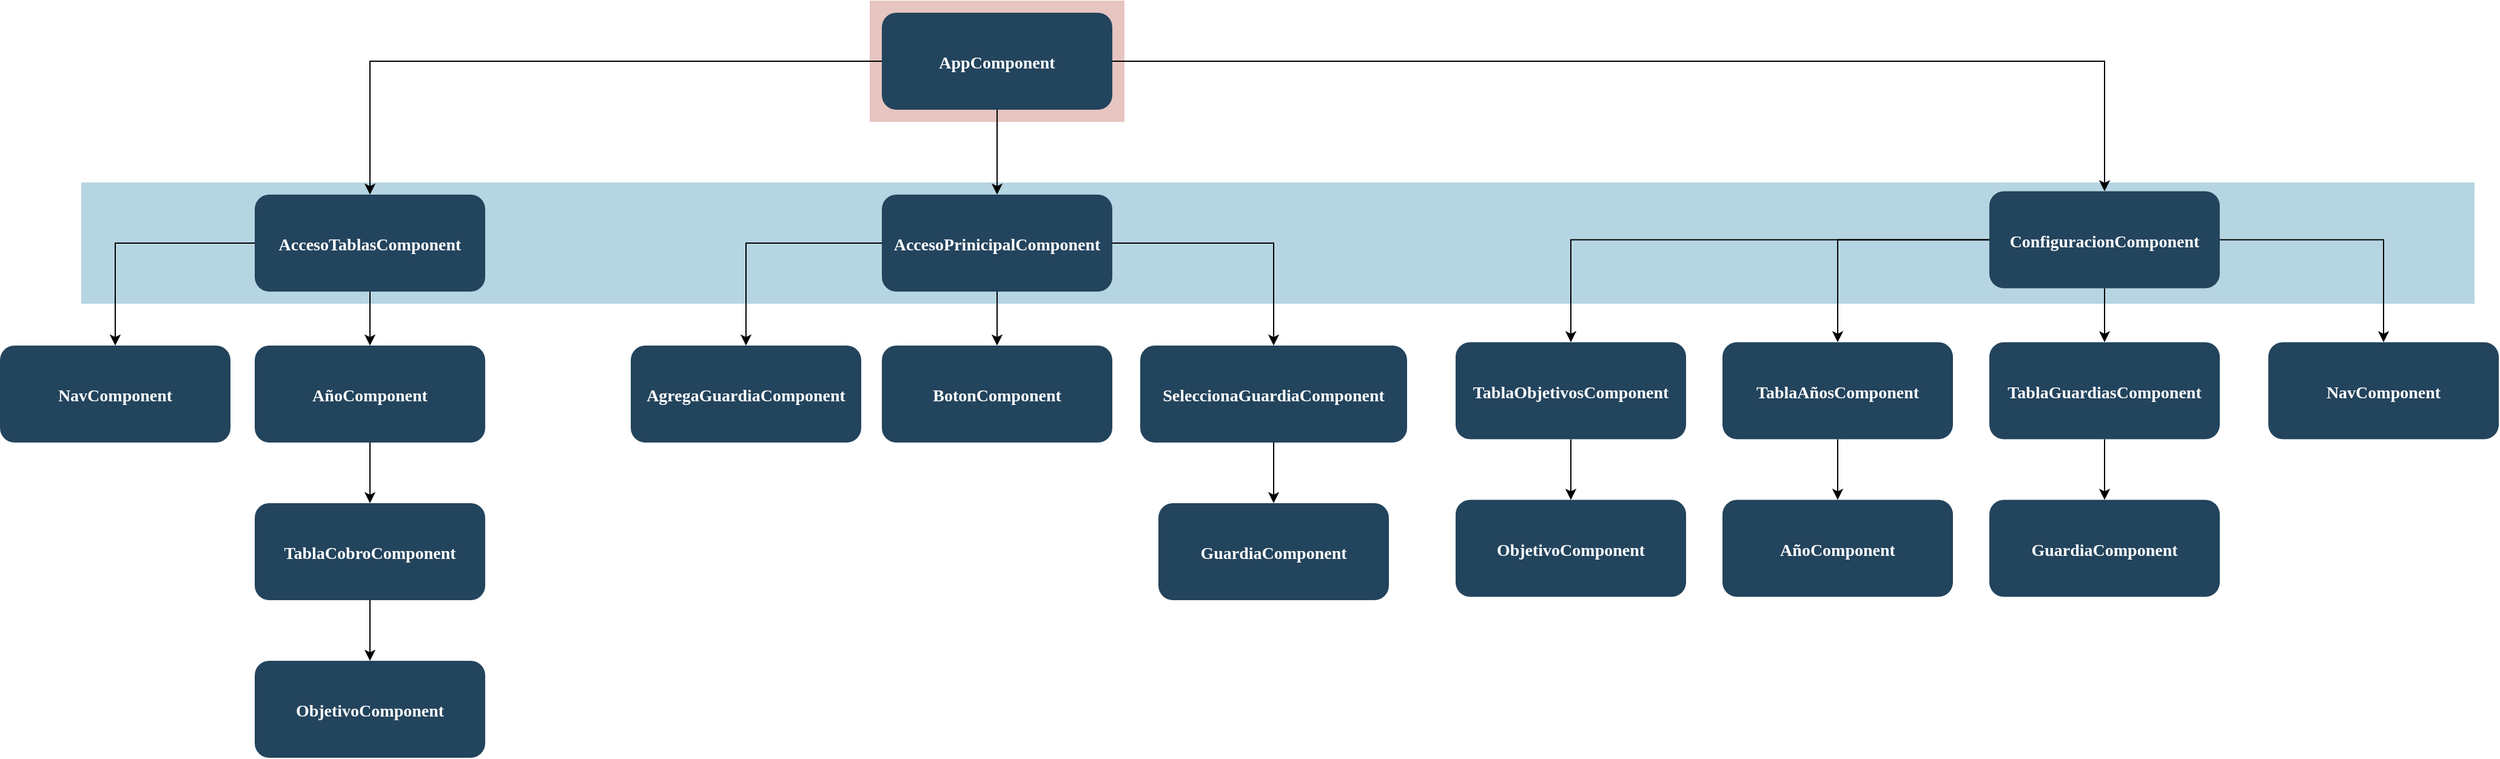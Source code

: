 <mxfile version="20.3.0" type="device"><diagram name="Page-1" id="2c0d36ab-eaac-3732-788b-9136903baeff"><mxGraphModel dx="868" dy="553" grid="1" gridSize="10" guides="1" tooltips="1" connect="1" arrows="1" fold="1" page="1" pageScale="1.5" pageWidth="1169" pageHeight="827" background="none" math="0" shadow="0"><root><mxCell id="0"/><mxCell id="1" parent="0"/><mxCell id="123" value="" style="fillColor=#AE4132;strokeColor=none;opacity=30;" parent="1" vertex="1"><mxGeometry x="747" y="175.5" width="210" height="100.0" as="geometry"/></mxCell><mxCell id="122" value="" style="fillColor=#10739E;strokeColor=none;opacity=30;" parent="1" vertex="1"><mxGeometry x="97" y="325.5" width="1973" height="100" as="geometry"/></mxCell><mxCell id="fIfv4Lzank7sT8iMq0zZ-125" style="edgeStyle=orthogonalEdgeStyle;rounded=0;orthogonalLoop=1;jettySize=auto;html=1;exitX=0.5;exitY=1;exitDx=0;exitDy=0;" parent="1" source="2" target="fIfv4Lzank7sT8iMq0zZ-124" edge="1"><mxGeometry relative="1" as="geometry"/></mxCell><mxCell id="fIfv4Lzank7sT8iMq0zZ-136" style="edgeStyle=orthogonalEdgeStyle;rounded=0;orthogonalLoop=1;jettySize=auto;html=1;exitX=0;exitY=0.5;exitDx=0;exitDy=0;entryX=0.5;entryY=0;entryDx=0;entryDy=0;" parent="1" source="2" target="fIfv4Lzank7sT8iMq0zZ-135" edge="1"><mxGeometry relative="1" as="geometry"/></mxCell><mxCell id="fIfv4Lzank7sT8iMq0zZ-146" style="edgeStyle=orthogonalEdgeStyle;rounded=0;orthogonalLoop=1;jettySize=auto;html=1;exitX=1;exitY=0.5;exitDx=0;exitDy=0;entryX=0.5;entryY=0;entryDx=0;entryDy=0;" parent="1" source="2" target="fIfv4Lzank7sT8iMq0zZ-145" edge="1"><mxGeometry relative="1" as="geometry"/></mxCell><mxCell id="2" value="AppComponent" style="rounded=1;fillColor=#23445D;gradientColor=none;strokeColor=none;fontColor=#FFFFFF;fontStyle=1;fontFamily=Tahoma;fontSize=14" parent="1" vertex="1"><mxGeometry x="757" y="185.5" width="190" height="80" as="geometry"/></mxCell><mxCell id="fIfv4Lzank7sT8iMq0zZ-127" style="edgeStyle=orthogonalEdgeStyle;rounded=0;orthogonalLoop=1;jettySize=auto;html=1;exitX=0.5;exitY=1;exitDx=0;exitDy=0;entryX=0.5;entryY=0;entryDx=0;entryDy=0;" parent="1" source="fIfv4Lzank7sT8iMq0zZ-124" target="fIfv4Lzank7sT8iMq0zZ-126" edge="1"><mxGeometry relative="1" as="geometry"/></mxCell><mxCell id="fIfv4Lzank7sT8iMq0zZ-129" style="edgeStyle=orthogonalEdgeStyle;rounded=0;orthogonalLoop=1;jettySize=auto;html=1;exitX=0;exitY=0.5;exitDx=0;exitDy=0;" parent="1" source="fIfv4Lzank7sT8iMq0zZ-124" target="fIfv4Lzank7sT8iMq0zZ-128" edge="1"><mxGeometry relative="1" as="geometry"/></mxCell><mxCell id="fIfv4Lzank7sT8iMq0zZ-131" style="edgeStyle=orthogonalEdgeStyle;rounded=0;orthogonalLoop=1;jettySize=auto;html=1;exitX=1;exitY=0.5;exitDx=0;exitDy=0;" parent="1" source="fIfv4Lzank7sT8iMq0zZ-124" target="fIfv4Lzank7sT8iMq0zZ-130" edge="1"><mxGeometry relative="1" as="geometry"/></mxCell><mxCell id="fIfv4Lzank7sT8iMq0zZ-124" value="AccesoPrinicipalComponent" style="rounded=1;fillColor=#23445D;gradientColor=none;strokeColor=none;fontColor=#FFFFFF;fontStyle=1;fontFamily=Tahoma;fontSize=14" parent="1" vertex="1"><mxGeometry x="757" y="335.5" width="190" height="80" as="geometry"/></mxCell><mxCell id="fIfv4Lzank7sT8iMq0zZ-126" value="BotonComponent" style="rounded=1;fillColor=#23445D;gradientColor=none;strokeColor=none;fontColor=#FFFFFF;fontStyle=1;fontFamily=Tahoma;fontSize=14" parent="1" vertex="1"><mxGeometry x="757" y="460" width="190" height="80" as="geometry"/></mxCell><mxCell id="fIfv4Lzank7sT8iMq0zZ-128" value="AgregaGuardiaComponent" style="rounded=1;fillColor=#23445D;gradientColor=none;strokeColor=none;fontColor=#FFFFFF;fontStyle=1;fontFamily=Tahoma;fontSize=14" parent="1" vertex="1"><mxGeometry x="550" y="460" width="190" height="80" as="geometry"/></mxCell><mxCell id="fIfv4Lzank7sT8iMq0zZ-133" style="edgeStyle=orthogonalEdgeStyle;rounded=0;orthogonalLoop=1;jettySize=auto;html=1;exitX=0.5;exitY=1;exitDx=0;exitDy=0;entryX=0.5;entryY=0;entryDx=0;entryDy=0;" parent="1" source="fIfv4Lzank7sT8iMq0zZ-130" target="fIfv4Lzank7sT8iMq0zZ-132" edge="1"><mxGeometry relative="1" as="geometry"/></mxCell><mxCell id="fIfv4Lzank7sT8iMq0zZ-130" value="SeleccionaGuardiaComponent" style="rounded=1;fillColor=#23445D;gradientColor=none;strokeColor=none;fontColor=#FFFFFF;fontStyle=1;fontFamily=Tahoma;fontSize=14" parent="1" vertex="1"><mxGeometry x="970" y="460" width="220" height="80" as="geometry"/></mxCell><mxCell id="fIfv4Lzank7sT8iMq0zZ-132" value="GuardiaComponent" style="rounded=1;fillColor=#23445D;gradientColor=none;strokeColor=none;fontColor=#FFFFFF;fontStyle=1;fontFamily=Tahoma;fontSize=14" parent="1" vertex="1"><mxGeometry x="985" y="590" width="190" height="80" as="geometry"/></mxCell><mxCell id="fIfv4Lzank7sT8iMq0zZ-143" style="edgeStyle=orthogonalEdgeStyle;rounded=0;orthogonalLoop=1;jettySize=auto;html=1;exitX=0.5;exitY=1;exitDx=0;exitDy=0;" parent="1" source="fIfv4Lzank7sT8iMq0zZ-135" target="fIfv4Lzank7sT8iMq0zZ-137" edge="1"><mxGeometry relative="1" as="geometry"/></mxCell><mxCell id="fIfv4Lzank7sT8iMq0zZ-144" style="edgeStyle=orthogonalEdgeStyle;rounded=0;orthogonalLoop=1;jettySize=auto;html=1;exitX=0;exitY=0.5;exitDx=0;exitDy=0;entryX=0.5;entryY=0;entryDx=0;entryDy=0;" parent="1" source="fIfv4Lzank7sT8iMq0zZ-135" target="fIfv4Lzank7sT8iMq0zZ-141" edge="1"><mxGeometry relative="1" as="geometry"/></mxCell><mxCell id="fIfv4Lzank7sT8iMq0zZ-135" value="AccesoTablasComponent" style="rounded=1;fillColor=#23445D;gradientColor=none;strokeColor=none;fontColor=#FFFFFF;fontStyle=1;fontFamily=Tahoma;fontSize=14" parent="1" vertex="1"><mxGeometry x="240" y="335.5" width="190" height="80" as="geometry"/></mxCell><mxCell id="fIfv4Lzank7sT8iMq0zZ-140" style="edgeStyle=orthogonalEdgeStyle;rounded=0;orthogonalLoop=1;jettySize=auto;html=1;exitX=0.5;exitY=1;exitDx=0;exitDy=0;entryX=0.5;entryY=0;entryDx=0;entryDy=0;" parent="1" source="fIfv4Lzank7sT8iMq0zZ-137" target="fIfv4Lzank7sT8iMq0zZ-139" edge="1"><mxGeometry relative="1" as="geometry"/></mxCell><mxCell id="fIfv4Lzank7sT8iMq0zZ-137" value="AñoComponent" style="rounded=1;fillColor=#23445D;gradientColor=none;strokeColor=none;fontColor=#FFFFFF;fontStyle=1;fontFamily=Tahoma;fontSize=14" parent="1" vertex="1"><mxGeometry x="240" y="460" width="190" height="80" as="geometry"/></mxCell><mxCell id="F9Ms1EiXZR1kl8bfdyBG-126" style="edgeStyle=orthogonalEdgeStyle;rounded=0;orthogonalLoop=1;jettySize=auto;html=1;exitX=0.5;exitY=1;exitDx=0;exitDy=0;entryX=0.5;entryY=0;entryDx=0;entryDy=0;" edge="1" parent="1" source="fIfv4Lzank7sT8iMq0zZ-139" target="F9Ms1EiXZR1kl8bfdyBG-123"><mxGeometry relative="1" as="geometry"/></mxCell><mxCell id="fIfv4Lzank7sT8iMq0zZ-139" value="TablaCobroComponent" style="rounded=1;fillColor=#23445D;gradientColor=none;strokeColor=none;fontColor=#FFFFFF;fontStyle=1;fontFamily=Tahoma;fontSize=14" parent="1" vertex="1"><mxGeometry x="240" y="590" width="190" height="80" as="geometry"/></mxCell><mxCell id="fIfv4Lzank7sT8iMq0zZ-141" value="NavComponent" style="rounded=1;fillColor=#23445D;gradientColor=none;strokeColor=none;fontColor=#FFFFFF;fontStyle=1;fontFamily=Tahoma;fontSize=14" parent="1" vertex="1"><mxGeometry x="30" y="460" width="190" height="80" as="geometry"/></mxCell><mxCell id="fIfv4Lzank7sT8iMq0zZ-148" style="edgeStyle=orthogonalEdgeStyle;rounded=0;orthogonalLoop=1;jettySize=auto;html=1;exitX=1;exitY=0.5;exitDx=0;exitDy=0;entryX=0.5;entryY=0;entryDx=0;entryDy=0;" parent="1" source="fIfv4Lzank7sT8iMq0zZ-145" target="fIfv4Lzank7sT8iMq0zZ-147" edge="1"><mxGeometry relative="1" as="geometry"/></mxCell><mxCell id="fIfv4Lzank7sT8iMq0zZ-150" style="edgeStyle=orthogonalEdgeStyle;rounded=0;orthogonalLoop=1;jettySize=auto;html=1;exitX=0.5;exitY=1;exitDx=0;exitDy=0;entryX=0.5;entryY=0;entryDx=0;entryDy=0;" parent="1" source="fIfv4Lzank7sT8iMq0zZ-145" target="fIfv4Lzank7sT8iMq0zZ-149" edge="1"><mxGeometry relative="1" as="geometry"/></mxCell><mxCell id="fIfv4Lzank7sT8iMq0zZ-155" style="edgeStyle=orthogonalEdgeStyle;rounded=0;orthogonalLoop=1;jettySize=auto;html=1;exitX=0;exitY=0.5;exitDx=0;exitDy=0;entryX=0.5;entryY=0;entryDx=0;entryDy=0;" parent="1" source="fIfv4Lzank7sT8iMq0zZ-145" target="fIfv4Lzank7sT8iMq0zZ-154" edge="1"><mxGeometry relative="1" as="geometry"/></mxCell><mxCell id="fIfv4Lzank7sT8iMq0zZ-159" style="edgeStyle=orthogonalEdgeStyle;rounded=0;orthogonalLoop=1;jettySize=auto;html=1;exitX=0;exitY=0.5;exitDx=0;exitDy=0;" parent="1" source="fIfv4Lzank7sT8iMq0zZ-145" target="fIfv4Lzank7sT8iMq0zZ-158" edge="1"><mxGeometry relative="1" as="geometry"/></mxCell><mxCell id="fIfv4Lzank7sT8iMq0zZ-145" value="ConfiguracionComponent" style="rounded=1;fillColor=#23445D;gradientColor=none;strokeColor=none;fontColor=#FFFFFF;fontStyle=1;fontFamily=Tahoma;fontSize=14" parent="1" vertex="1"><mxGeometry x="1670" y="332.75" width="190" height="80" as="geometry"/></mxCell><mxCell id="fIfv4Lzank7sT8iMq0zZ-147" value="NavComponent" style="rounded=1;fillColor=#23445D;gradientColor=none;strokeColor=none;fontColor=#FFFFFF;fontStyle=1;fontFamily=Tahoma;fontSize=14" parent="1" vertex="1"><mxGeometry x="1900" y="457.25" width="190" height="80" as="geometry"/></mxCell><mxCell id="fIfv4Lzank7sT8iMq0zZ-153" style="edgeStyle=orthogonalEdgeStyle;rounded=0;orthogonalLoop=1;jettySize=auto;html=1;exitX=0.5;exitY=1;exitDx=0;exitDy=0;entryX=0.5;entryY=0;entryDx=0;entryDy=0;" parent="1" source="fIfv4Lzank7sT8iMq0zZ-149" target="fIfv4Lzank7sT8iMq0zZ-151" edge="1"><mxGeometry relative="1" as="geometry"/></mxCell><mxCell id="fIfv4Lzank7sT8iMq0zZ-149" value="TablaGuardiasComponent" style="rounded=1;fillColor=#23445D;gradientColor=none;strokeColor=none;fontColor=#FFFFFF;fontStyle=1;fontFamily=Tahoma;fontSize=14" parent="1" vertex="1"><mxGeometry x="1670" y="457.25" width="190" height="80" as="geometry"/></mxCell><mxCell id="fIfv4Lzank7sT8iMq0zZ-151" value="GuardiaComponent" style="rounded=1;fillColor=#23445D;gradientColor=none;strokeColor=none;fontColor=#FFFFFF;fontStyle=1;fontFamily=Tahoma;fontSize=14" parent="1" vertex="1"><mxGeometry x="1670" y="587.25" width="190" height="80" as="geometry"/></mxCell><mxCell id="fIfv4Lzank7sT8iMq0zZ-157" style="edgeStyle=orthogonalEdgeStyle;rounded=0;orthogonalLoop=1;jettySize=auto;html=1;exitX=0.5;exitY=1;exitDx=0;exitDy=0;entryX=0.5;entryY=0;entryDx=0;entryDy=0;" parent="1" source="fIfv4Lzank7sT8iMq0zZ-154" target="fIfv4Lzank7sT8iMq0zZ-156" edge="1"><mxGeometry relative="1" as="geometry"/></mxCell><mxCell id="fIfv4Lzank7sT8iMq0zZ-154" value="TablaAñosComponent" style="rounded=1;fillColor=#23445D;gradientColor=none;strokeColor=none;fontColor=#FFFFFF;fontStyle=1;fontFamily=Tahoma;fontSize=14" parent="1" vertex="1"><mxGeometry x="1450" y="457.25" width="190" height="80" as="geometry"/></mxCell><mxCell id="fIfv4Lzank7sT8iMq0zZ-156" value="AñoComponent" style="rounded=1;fillColor=#23445D;gradientColor=none;strokeColor=none;fontColor=#FFFFFF;fontStyle=1;fontFamily=Tahoma;fontSize=14" parent="1" vertex="1"><mxGeometry x="1450" y="587.25" width="190" height="80" as="geometry"/></mxCell><mxCell id="fIfv4Lzank7sT8iMq0zZ-161" style="edgeStyle=orthogonalEdgeStyle;rounded=0;orthogonalLoop=1;jettySize=auto;html=1;exitX=0.5;exitY=1;exitDx=0;exitDy=0;entryX=0.5;entryY=0;entryDx=0;entryDy=0;" parent="1" source="fIfv4Lzank7sT8iMq0zZ-158" target="fIfv4Lzank7sT8iMq0zZ-160" edge="1"><mxGeometry relative="1" as="geometry"/></mxCell><mxCell id="fIfv4Lzank7sT8iMq0zZ-158" value="TablaObjetivosComponent" style="rounded=1;fillColor=#23445D;gradientColor=none;strokeColor=none;fontColor=#FFFFFF;fontStyle=1;fontFamily=Tahoma;fontSize=14" parent="1" vertex="1"><mxGeometry x="1230" y="457.25" width="190" height="80" as="geometry"/></mxCell><mxCell id="fIfv4Lzank7sT8iMq0zZ-160" value="ObjetivoComponent" style="rounded=1;fillColor=#23445D;gradientColor=none;strokeColor=none;fontColor=#FFFFFF;fontStyle=1;fontFamily=Tahoma;fontSize=14" parent="1" vertex="1"><mxGeometry x="1230" y="587.25" width="190" height="80" as="geometry"/></mxCell><mxCell id="F9Ms1EiXZR1kl8bfdyBG-123" value="ObjetivoComponent" style="rounded=1;fillColor=#23445D;gradientColor=none;strokeColor=none;fontColor=#FFFFFF;fontStyle=1;fontFamily=Tahoma;fontSize=14" vertex="1" parent="1"><mxGeometry x="240" y="720" width="190" height="80" as="geometry"/></mxCell></root></mxGraphModel></diagram></mxfile>
